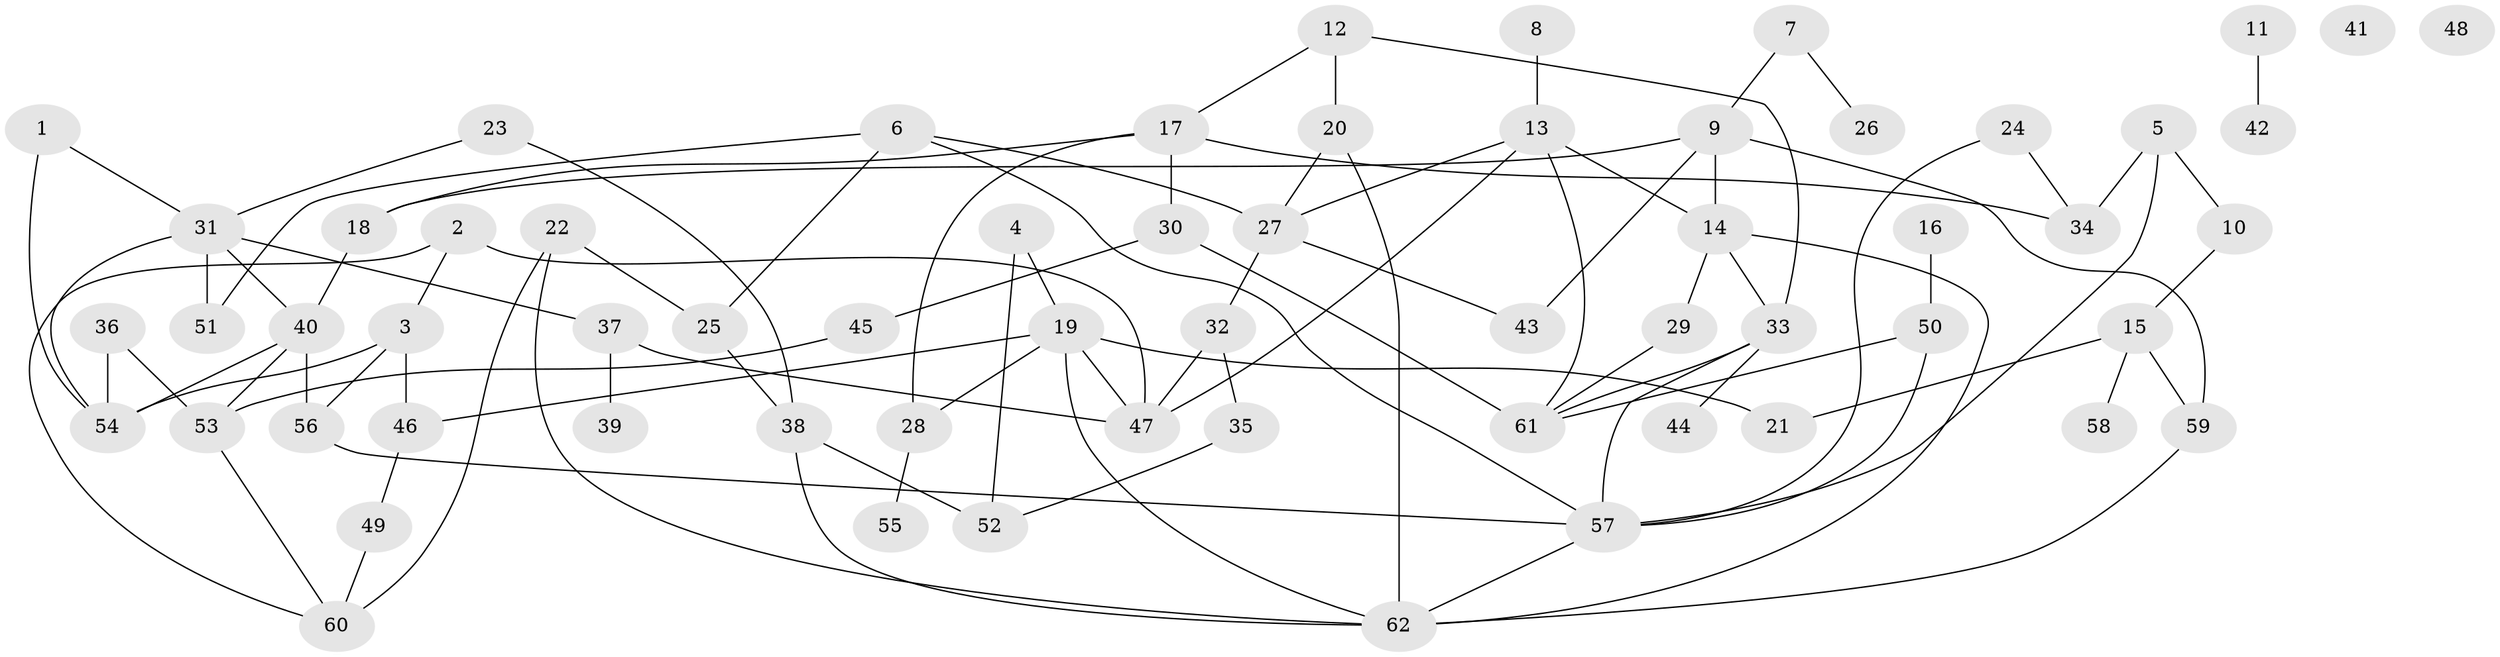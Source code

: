 // Generated by graph-tools (version 1.1) at 2025/25/03/09/25 03:25:15]
// undirected, 62 vertices, 94 edges
graph export_dot {
graph [start="1"]
  node [color=gray90,style=filled];
  1;
  2;
  3;
  4;
  5;
  6;
  7;
  8;
  9;
  10;
  11;
  12;
  13;
  14;
  15;
  16;
  17;
  18;
  19;
  20;
  21;
  22;
  23;
  24;
  25;
  26;
  27;
  28;
  29;
  30;
  31;
  32;
  33;
  34;
  35;
  36;
  37;
  38;
  39;
  40;
  41;
  42;
  43;
  44;
  45;
  46;
  47;
  48;
  49;
  50;
  51;
  52;
  53;
  54;
  55;
  56;
  57;
  58;
  59;
  60;
  61;
  62;
  1 -- 31;
  1 -- 54;
  2 -- 3;
  2 -- 47;
  2 -- 60;
  3 -- 46;
  3 -- 54;
  3 -- 56;
  4 -- 19;
  4 -- 52;
  5 -- 10;
  5 -- 34;
  5 -- 57;
  6 -- 25;
  6 -- 27;
  6 -- 51;
  6 -- 57;
  7 -- 9;
  7 -- 26;
  8 -- 13;
  9 -- 14;
  9 -- 18;
  9 -- 43;
  9 -- 59;
  10 -- 15;
  11 -- 42;
  12 -- 17;
  12 -- 20;
  12 -- 33;
  13 -- 14;
  13 -- 27;
  13 -- 47;
  13 -- 61;
  14 -- 29;
  14 -- 33;
  14 -- 62;
  15 -- 21;
  15 -- 58;
  15 -- 59;
  16 -- 50;
  17 -- 18;
  17 -- 28;
  17 -- 30;
  17 -- 34;
  18 -- 40;
  19 -- 21;
  19 -- 28;
  19 -- 46;
  19 -- 47;
  19 -- 62;
  20 -- 27;
  20 -- 62;
  22 -- 25;
  22 -- 60;
  22 -- 62;
  23 -- 31;
  23 -- 38;
  24 -- 34;
  24 -- 57;
  25 -- 38;
  27 -- 32;
  27 -- 43;
  28 -- 55;
  29 -- 61;
  30 -- 45;
  30 -- 61;
  31 -- 37;
  31 -- 40;
  31 -- 51;
  31 -- 54;
  32 -- 35;
  32 -- 47;
  33 -- 44;
  33 -- 57;
  33 -- 61;
  35 -- 52;
  36 -- 53;
  36 -- 54;
  37 -- 39;
  37 -- 47;
  38 -- 52;
  38 -- 62;
  40 -- 53;
  40 -- 54;
  40 -- 56;
  45 -- 53;
  46 -- 49;
  49 -- 60;
  50 -- 57;
  50 -- 61;
  53 -- 60;
  56 -- 57;
  57 -- 62;
  59 -- 62;
}
